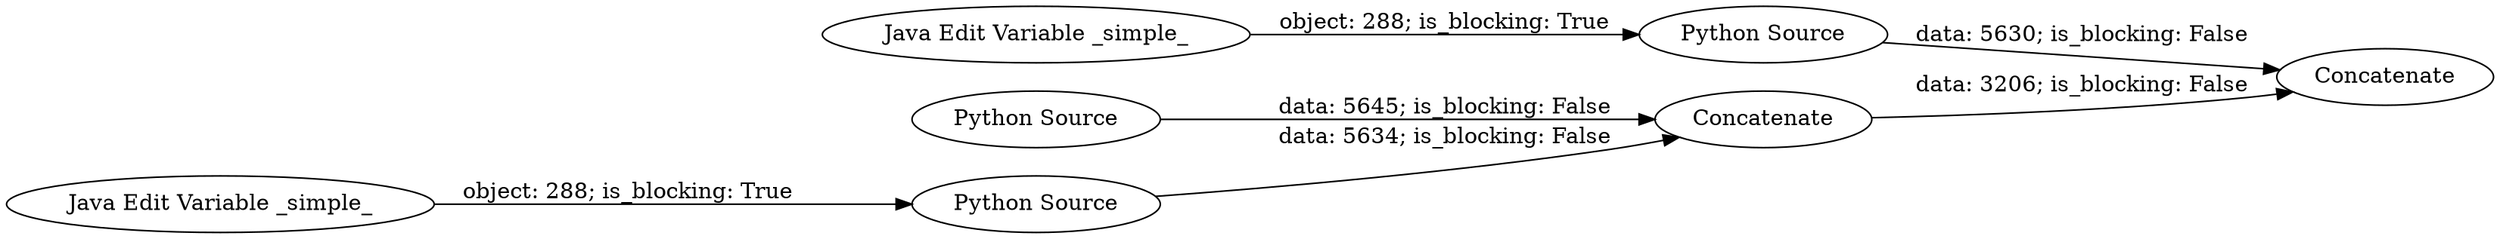 digraph {
	"1643709410505034726_6" [label=Concatenate]
	"1643709410505034726_8" [label="Java Edit Variable _simple_"]
	"1643709410505034726_3" [label="Python Source"]
	"1643709410505034726_7" [label="Java Edit Variable _simple_"]
	"1643709410505034726_2" [label="Python Source"]
	"1643709410505034726_4" [label="Python Source"]
	"1643709410505034726_5" [label=Concatenate]
	"1643709410505034726_8" -> "1643709410505034726_2" [label="object: 288; is_blocking: True"]
	"1643709410505034726_7" -> "1643709410505034726_4" [label="object: 288; is_blocking: True"]
	"1643709410505034726_2" -> "1643709410505034726_5" [label="data: 5634; is_blocking: False"]
	"1643709410505034726_4" -> "1643709410505034726_6" [label="data: 5630; is_blocking: False"]
	"1643709410505034726_5" -> "1643709410505034726_6" [label="data: 3206; is_blocking: False"]
	"1643709410505034726_3" -> "1643709410505034726_5" [label="data: 5645; is_blocking: False"]
	rankdir=LR
}
